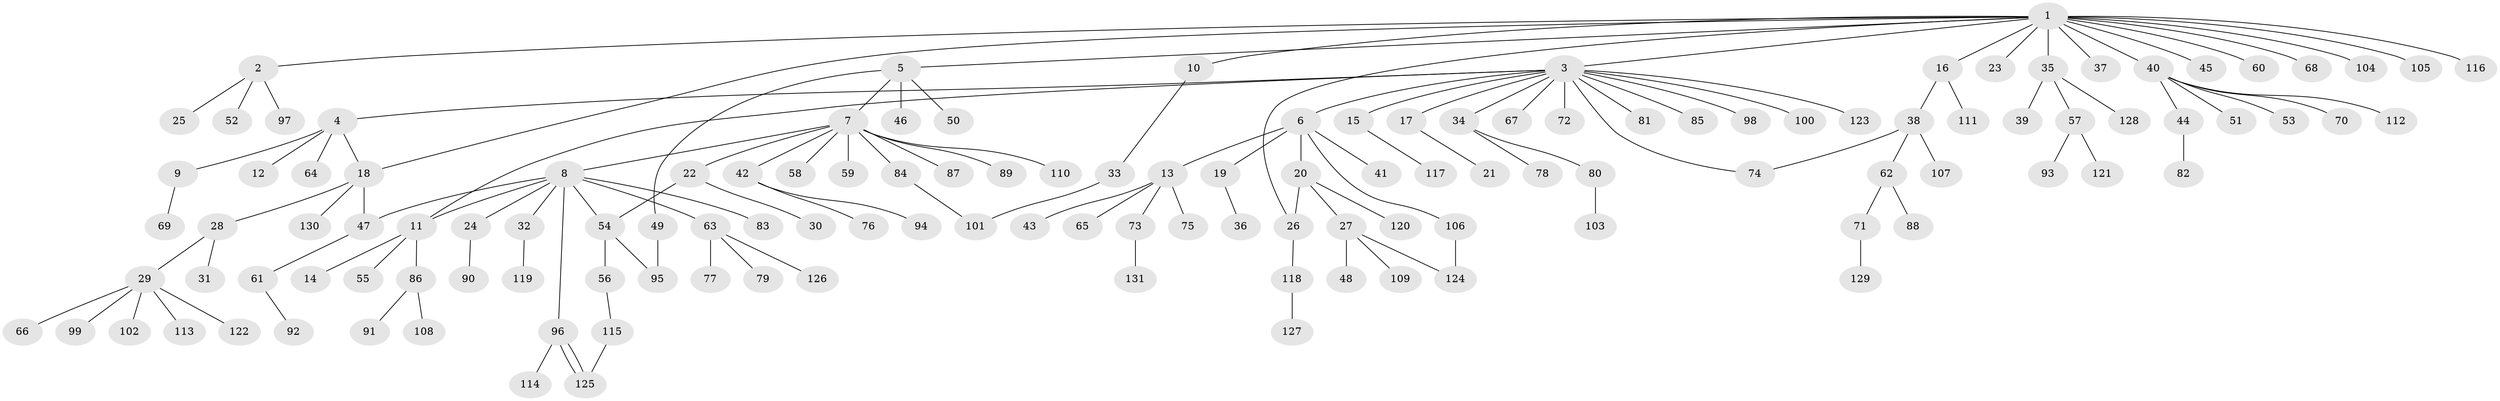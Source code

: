 // coarse degree distribution, {17: 0.015384615384615385, 4: 0.03076923076923077, 15: 0.015384615384615385, 5: 0.06153846153846154, 6: 0.015384615384615385, 10: 0.015384615384615385, 1: 0.6615384615384615, 2: 0.16923076923076924, 3: 0.015384615384615385}
// Generated by graph-tools (version 1.1) at 2025/18/03/04/25 18:18:11]
// undirected, 131 vertices, 141 edges
graph export_dot {
graph [start="1"]
  node [color=gray90,style=filled];
  1;
  2;
  3;
  4;
  5;
  6;
  7;
  8;
  9;
  10;
  11;
  12;
  13;
  14;
  15;
  16;
  17;
  18;
  19;
  20;
  21;
  22;
  23;
  24;
  25;
  26;
  27;
  28;
  29;
  30;
  31;
  32;
  33;
  34;
  35;
  36;
  37;
  38;
  39;
  40;
  41;
  42;
  43;
  44;
  45;
  46;
  47;
  48;
  49;
  50;
  51;
  52;
  53;
  54;
  55;
  56;
  57;
  58;
  59;
  60;
  61;
  62;
  63;
  64;
  65;
  66;
  67;
  68;
  69;
  70;
  71;
  72;
  73;
  74;
  75;
  76;
  77;
  78;
  79;
  80;
  81;
  82;
  83;
  84;
  85;
  86;
  87;
  88;
  89;
  90;
  91;
  92;
  93;
  94;
  95;
  96;
  97;
  98;
  99;
  100;
  101;
  102;
  103;
  104;
  105;
  106;
  107;
  108;
  109;
  110;
  111;
  112;
  113;
  114;
  115;
  116;
  117;
  118;
  119;
  120;
  121;
  122;
  123;
  124;
  125;
  126;
  127;
  128;
  129;
  130;
  131;
  1 -- 2;
  1 -- 3;
  1 -- 5;
  1 -- 10;
  1 -- 16;
  1 -- 18;
  1 -- 23;
  1 -- 26;
  1 -- 35;
  1 -- 37;
  1 -- 40;
  1 -- 45;
  1 -- 60;
  1 -- 68;
  1 -- 104;
  1 -- 105;
  1 -- 116;
  2 -- 25;
  2 -- 52;
  2 -- 97;
  3 -- 4;
  3 -- 6;
  3 -- 11;
  3 -- 15;
  3 -- 17;
  3 -- 34;
  3 -- 67;
  3 -- 72;
  3 -- 74;
  3 -- 81;
  3 -- 85;
  3 -- 98;
  3 -- 100;
  3 -- 123;
  4 -- 9;
  4 -- 12;
  4 -- 18;
  4 -- 64;
  5 -- 7;
  5 -- 46;
  5 -- 49;
  5 -- 50;
  6 -- 13;
  6 -- 19;
  6 -- 20;
  6 -- 41;
  6 -- 106;
  7 -- 8;
  7 -- 22;
  7 -- 42;
  7 -- 58;
  7 -- 59;
  7 -- 84;
  7 -- 87;
  7 -- 89;
  7 -- 110;
  8 -- 11;
  8 -- 24;
  8 -- 32;
  8 -- 47;
  8 -- 54;
  8 -- 63;
  8 -- 83;
  8 -- 96;
  9 -- 69;
  10 -- 33;
  11 -- 14;
  11 -- 55;
  11 -- 86;
  13 -- 43;
  13 -- 65;
  13 -- 73;
  13 -- 75;
  15 -- 117;
  16 -- 38;
  16 -- 111;
  17 -- 21;
  18 -- 28;
  18 -- 47;
  18 -- 130;
  19 -- 36;
  20 -- 26;
  20 -- 27;
  20 -- 120;
  22 -- 30;
  22 -- 54;
  24 -- 90;
  26 -- 118;
  27 -- 48;
  27 -- 109;
  27 -- 124;
  28 -- 29;
  28 -- 31;
  29 -- 66;
  29 -- 99;
  29 -- 102;
  29 -- 113;
  29 -- 122;
  32 -- 119;
  33 -- 101;
  34 -- 78;
  34 -- 80;
  35 -- 39;
  35 -- 57;
  35 -- 128;
  38 -- 62;
  38 -- 74;
  38 -- 107;
  40 -- 44;
  40 -- 51;
  40 -- 53;
  40 -- 70;
  40 -- 112;
  42 -- 76;
  42 -- 94;
  44 -- 82;
  47 -- 61;
  49 -- 95;
  54 -- 56;
  54 -- 95;
  56 -- 115;
  57 -- 93;
  57 -- 121;
  61 -- 92;
  62 -- 71;
  62 -- 88;
  63 -- 77;
  63 -- 79;
  63 -- 126;
  71 -- 129;
  73 -- 131;
  80 -- 103;
  84 -- 101;
  86 -- 91;
  86 -- 108;
  96 -- 114;
  96 -- 125;
  96 -- 125;
  106 -- 124;
  115 -- 125;
  118 -- 127;
}
